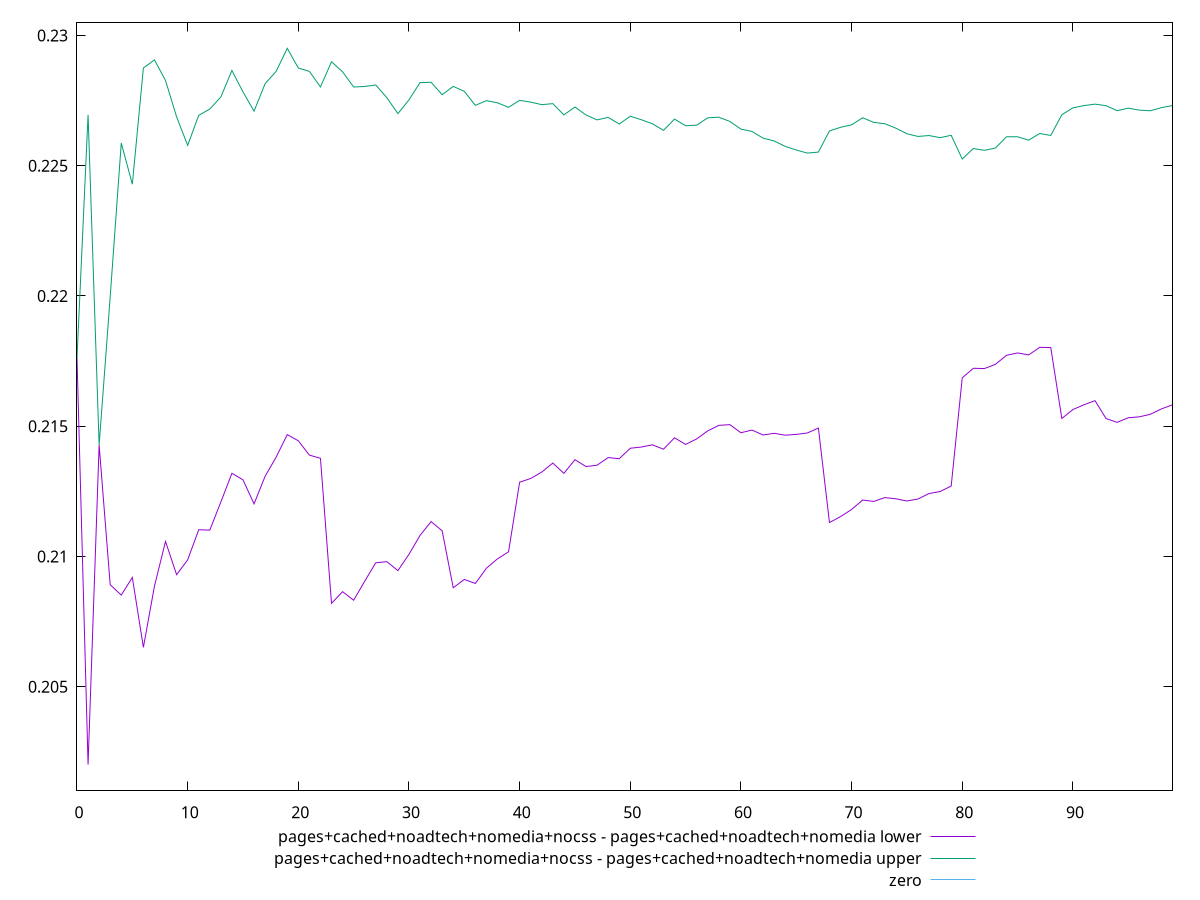 reset

$pagesCachedNoadtechNomediaNocssPagesCachedNoadtechNomediaLower <<EOF
0 0.21761675091131272
1 0.20201583956520208
2 0.21427669122825854
3 0.20891749181553795
4 0.20851720796957396
5 0.20919612627775172
6 0.20651214598696122
7 0.20886356213785878
8 0.2105783000161125
9 0.20930122559168518
10 0.20986897102032293
11 0.21102616074781214
12 0.21101054184904425
13 0.21209145421503725
14 0.21319285848639327
15 0.21294038922433658
16 0.21201945727814475
17 0.21307815355763635
18 0.213816273105907
19 0.21467715325176107
20 0.21444019842855983
21 0.2138908257461841
22 0.21376726661797082
23 0.2081990766194084
24 0.20864941006284596
25 0.20832049848274384
26 0.20905102587081412
27 0.20975737884308995
28 0.20980112061383652
29 0.2094575144220793
30 0.21008394454713178
31 0.21080834192859185
32 0.21133952946186438
33 0.21098343424250757
34 0.20879857181022485
35 0.20911804529131317
36 0.20896435142479242
37 0.20954902085291138
38 0.20991045675612158
39 0.21017903362876578
40 0.2128503415023241
41 0.21299324839497388
42 0.21323942960102532
43 0.21358568202496084
44 0.21319028053785183
45 0.2137140415620665
46 0.21345098107371893
47 0.21350327664557345
48 0.21379619494696253
49 0.2137518068724068
50 0.21415407346024914
51 0.21420051013970942
52 0.21428564768118127
53 0.21411750982145247
54 0.21455596471019098
55 0.21430031647411943
56 0.21451271400183167
57 0.2148213355740056
58 0.21503212707906386
59 0.21505955307950073
60 0.2147491019030711
61 0.21485250999776073
62 0.21466156782796175
63 0.214728164969558
64 0.21465409729479118
65 0.21468599065360866
66 0.21473959079308785
67 0.21492887140226066
68 0.2113019569998887
69 0.21153078208427314
70 0.21180407803684306
71 0.21216658486465206
72 0.2121116588147315
73 0.21225998192052986
74 0.2122135996411964
75 0.21212928799621522
76 0.21220524878376332
77 0.21241677929528396
78 0.21249417805923618
79 0.2127046783961336
80 0.21685636159543495
81 0.21722333038865022
82 0.2172128724452563
83 0.21737591171973347
84 0.21772113443382635
85 0.21781163563665168
86 0.21773522242337248
87 0.21802783817458354
88 0.21801810009008035
89 0.21529587450303217
90 0.21564131403694592
91 0.21582318377462642
92 0.2159801494671666
93 0.215291380575843
94 0.21514818754220955
95 0.21532413177732315
96 0.2153602772578883
97 0.21545864090588793
98 0.21566460970379947
99 0.2158213240081337
EOF

$pagesCachedNoadtechNomediaNocssPagesCachedNoadtechNomediaUpper <<EOF
0 0.21761675091131272
1 0.22694784152921121
2 0.21427669122825854
3 0.2199688252887834
4 0.22586799292108817
5 0.22428758210062008
6 0.22874941035749097
7 0.22905933509345994
8 0.22826609052940455
9 0.22687573871267264
10 0.22577885399888192
11 0.2269315387815529
12 0.22717400509684757
13 0.22763642475106197
14 0.2286527396006693
15 0.22782999207848217
16 0.22709334187134156
17 0.2281450831755826
18 0.2286231774420162
19 0.22950246446478473
20 0.22874835658171205
21 0.22862007352874417
22 0.22802175105277026
23 0.22898724817883176
24 0.22860183108141666
25 0.2280193293066823
26 0.22803883843236564
27 0.22809768155364665
28 0.22760973166481233
29 0.22699655418403272
30 0.22752638470547967
31 0.22818826446609788
32 0.22819936286667844
33 0.2277234736968142
34 0.22804296614765077
35 0.2278505656137434
36 0.22731645404573741
37 0.2274939242610141
38 0.2274121711490143
39 0.22723871076166258
40 0.22750663605578522
41 0.22743899892955358
42 0.22734117416495808
43 0.22738098817586153
44 0.22694765089919433
45 0.22725125136556304
46 0.22694517239097692
47 0.2267565928844254
48 0.22685375254104226
49 0.22659768954378479
50 0.22689830630469146
51 0.22676232918517336
52 0.22660853811293094
53 0.2263554197106157
54 0.22678703621288335
55 0.22653124175973635
56 0.2265537619364182
57 0.22683638444778256
58 0.22686007099490665
59 0.22669656264830798
60 0.2264020752412089
61 0.2263127288045672
62 0.22605593511446886
63 0.2259476061572126
64 0.22573975221973558
65 0.22560126805053377
66 0.22548224530834332
67 0.2255210542837304
68 0.2263319971049015
69 0.22647142967725406
70 0.2265672419013436
71 0.22683804627859533
72 0.226660298346245
73 0.22660969819580445
74 0.22643825328077966
75 0.22622379063630527
76 0.2261215375017203
77 0.22615623730400386
78 0.226075144561269
79 0.22616488112643374
80 0.22525424382884376
81 0.2256582210717843
82 0.22558851651944437
83 0.22567702226288222
84 0.2261091077836881
85 0.22610965923174048
86 0.22597643013638305
87 0.22623402511189655
88 0.2261588532779363
89 0.22695497763200573
90 0.22721847266657497
91 0.22730525708588165
92 0.22736178942586627
93 0.22730076826466947
94 0.22710881693141893
95 0.22720707506710577
96 0.22713180882974127
97 0.22710711637329642
98 0.22722608802235406
99 0.2273067871207013
EOF

set key outside below
set xrange [0:99]
set yrange [0.20101583956520208:0.23050246446478473]
set trange [0.20101583956520208:0.23050246446478473]
set terminal svg size 640, 520 enhanced background rgb 'white'
set output "report_00012_2021-02-09T11:01:39.952Z/meta/scoreEstimate/diff/4_sub_3.svg"

plot $pagesCachedNoadtechNomediaNocssPagesCachedNoadtechNomediaLower title "pages+cached+noadtech+nomedia+nocss - pages+cached+noadtech+nomedia lower" with line, \
     $pagesCachedNoadtechNomediaNocssPagesCachedNoadtechNomediaUpper title "pages+cached+noadtech+nomedia+nocss - pages+cached+noadtech+nomedia upper" with line, \
     0 title "zero"

reset
